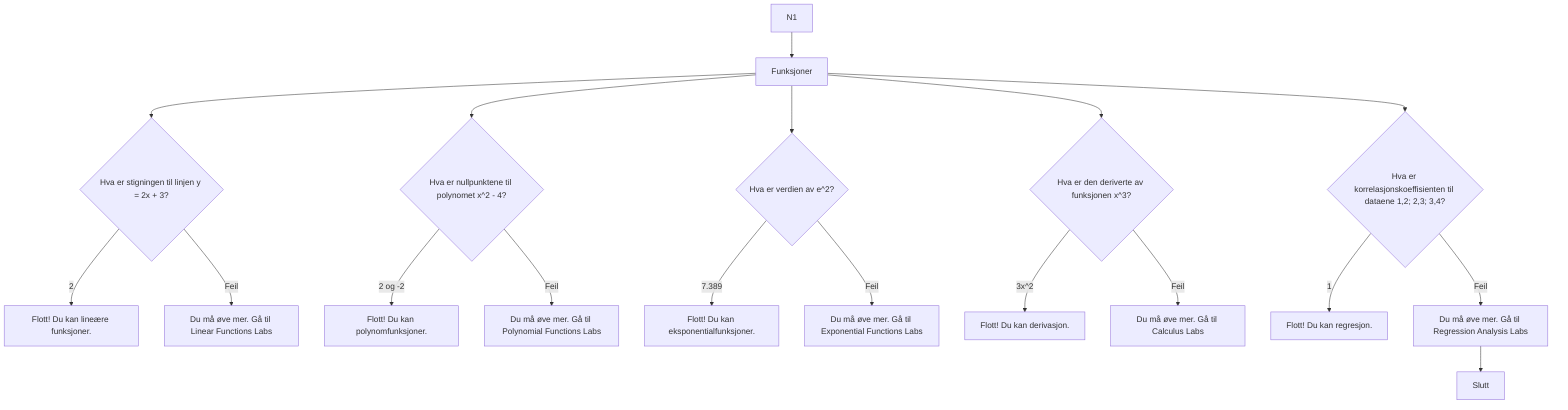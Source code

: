 flowchart TD
    N1 --> O[Funksjoner]
    
    O --> P{Hva er stigningen til linjen y = 2x + 3?}
    P -->|2| P1[Flott! Du kan lineære funksjoner.]
    P -->|Feil| P2[Du må øve mer. Gå til Linear Functions Labs]
    
    O --> Q{Hva er nullpunktene til polynomet x^2 - 4?}
    Q -->|2 og -2| Q1[Flott! Du kan polynomfunksjoner.]
    Q -->|Feil| Q2[Du må øve mer. Gå til Polynomial Functions Labs]
    
    O --> R{Hva er verdien av e^2?}
    R -->|7.389| R1[Flott! Du kan eksponentialfunksjoner.]
    R -->|Feil| R2[Du må øve mer. Gå til Exponential Functions Labs]
    
    O --> S{Hva er den deriverte av funksjonen x^3?}
    S -->|3x^2| S1[Flott! Du kan derivasjon.]
    S -->|Feil| S2[Du må øve mer. Gå til Calculus Labs]
    
    O --> T{Hva er korrelasjonskoeffisienten til dataene 1,2; 2,3; 3,4?}
    T -->|1| T1[Flott! Du kan regresjon.]
    T -->|Feil| T2[Du må øve mer. Gå til Regression Analysis Labs]
    
    T2 --> End[Slutt]